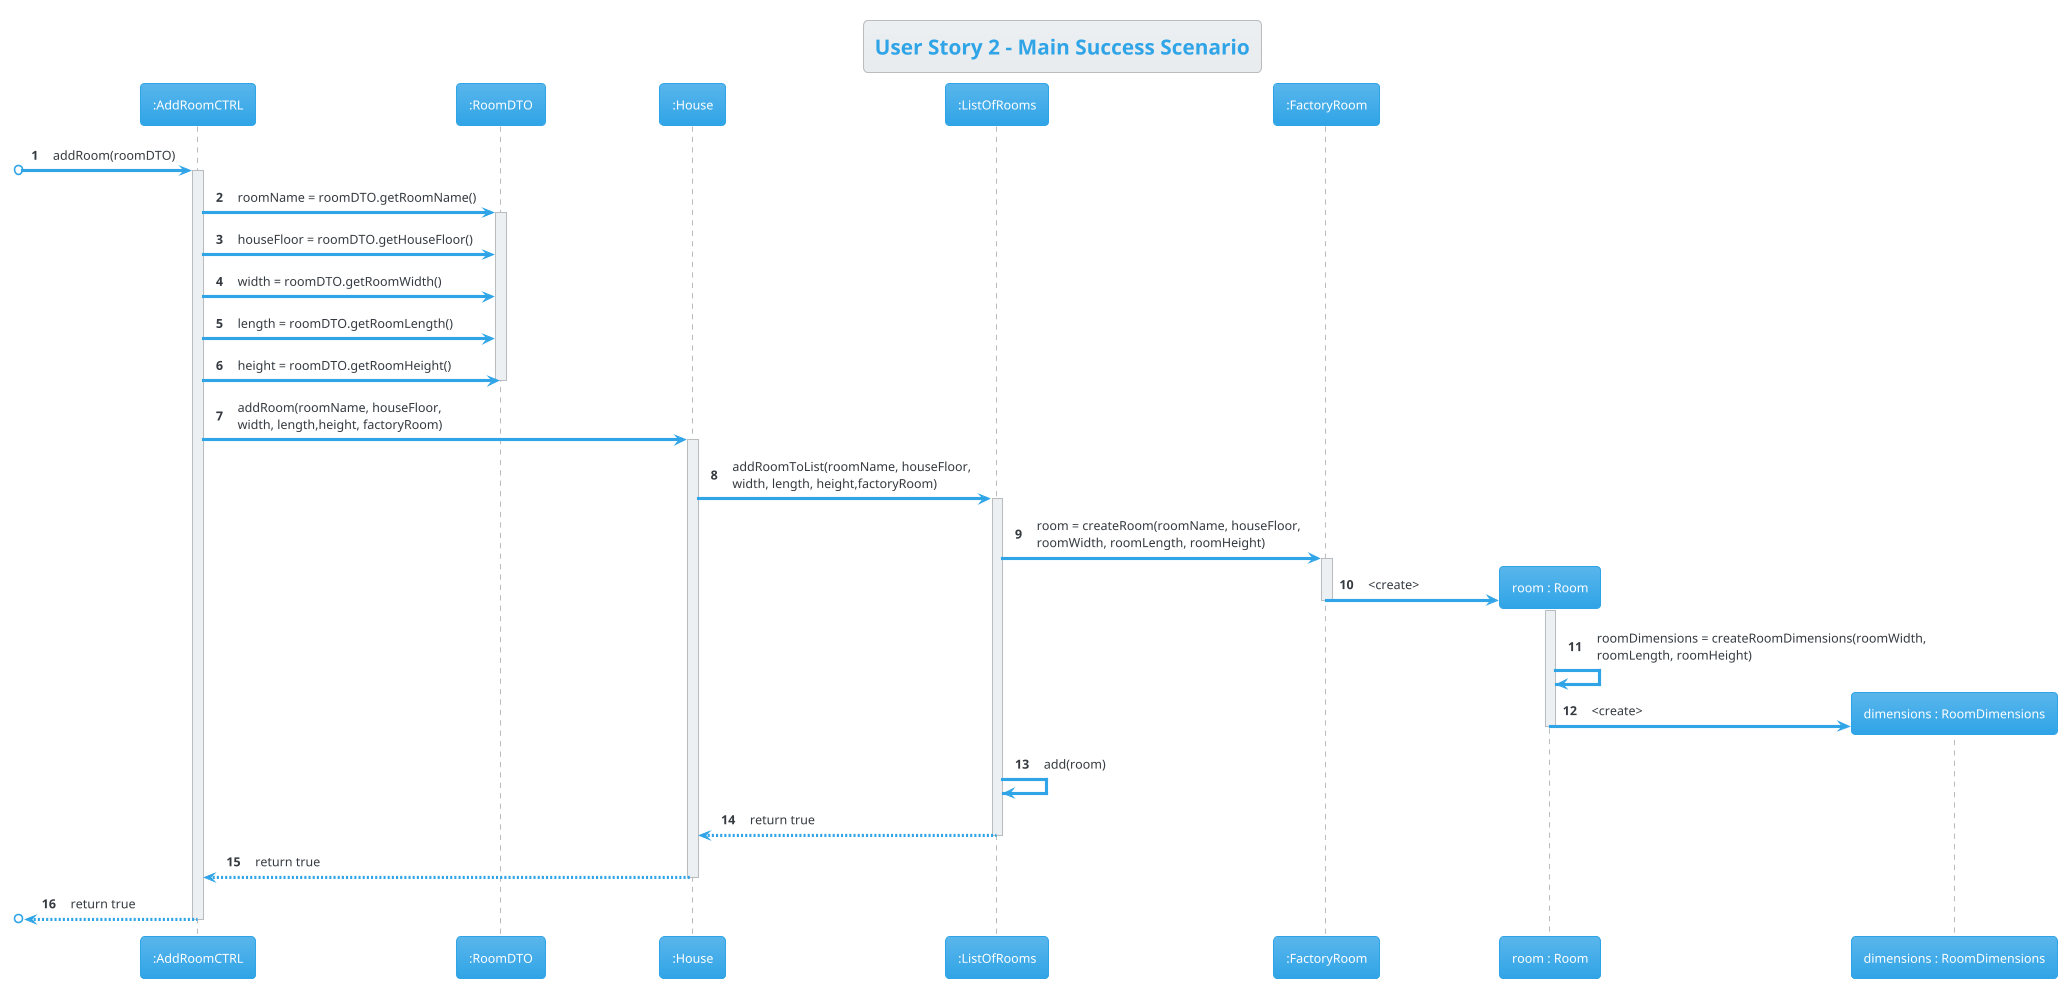 @startuml
!theme cerulean
autonumber
title User Story 2 - Main Success Scenario
participant ":AddRoomCTRL" as C
participant ":RoomDTO" as dto
participant ":House" as H
participant ":ListOfRooms" as LOR
participant ":FactoryRoom" as FR
participant "room : Room" as R
participant "dimensions : RoomDimensions" as RD
skinparam ParticipantPadding 50

[o-> C : addRoom(roomDTO)
activate C
C -> dto : roomName = roomDTO.getRoomName()
activate dto
C -> dto : houseFloor = roomDTO.getHouseFloor()
C -> dto : width = roomDTO.getRoomWidth()
C -> dto : length = roomDTO.getRoomLength()
C -> dto : height = roomDTO.getRoomHeight()
deactivate dto
C -> H : addRoom(roomName, houseFloor, \nwidth, length,height, factoryRoom)
activate H
H -> LOR : addRoomToList(roomName, houseFloor, \nwidth, length, height,factoryRoom)
activate LOR
LOR -> FR : room = createRoom(roomName, houseFloor, \nroomWidth, roomLength, roomHeight)
activate FR
FR -> R** : <create>
deactivate FR
activate R
R -> R : roomDimensions = createRoomDimensions(roomWidth,\nroomLength, roomHeight)
R -> RD** : <create>
deactivate R
LOR -> LOR : add(room)
LOR --> H : return true
deactivate LOR
H --> C : return true
deactivate H
[o<-- C : return true
deactivate C
@enduml

